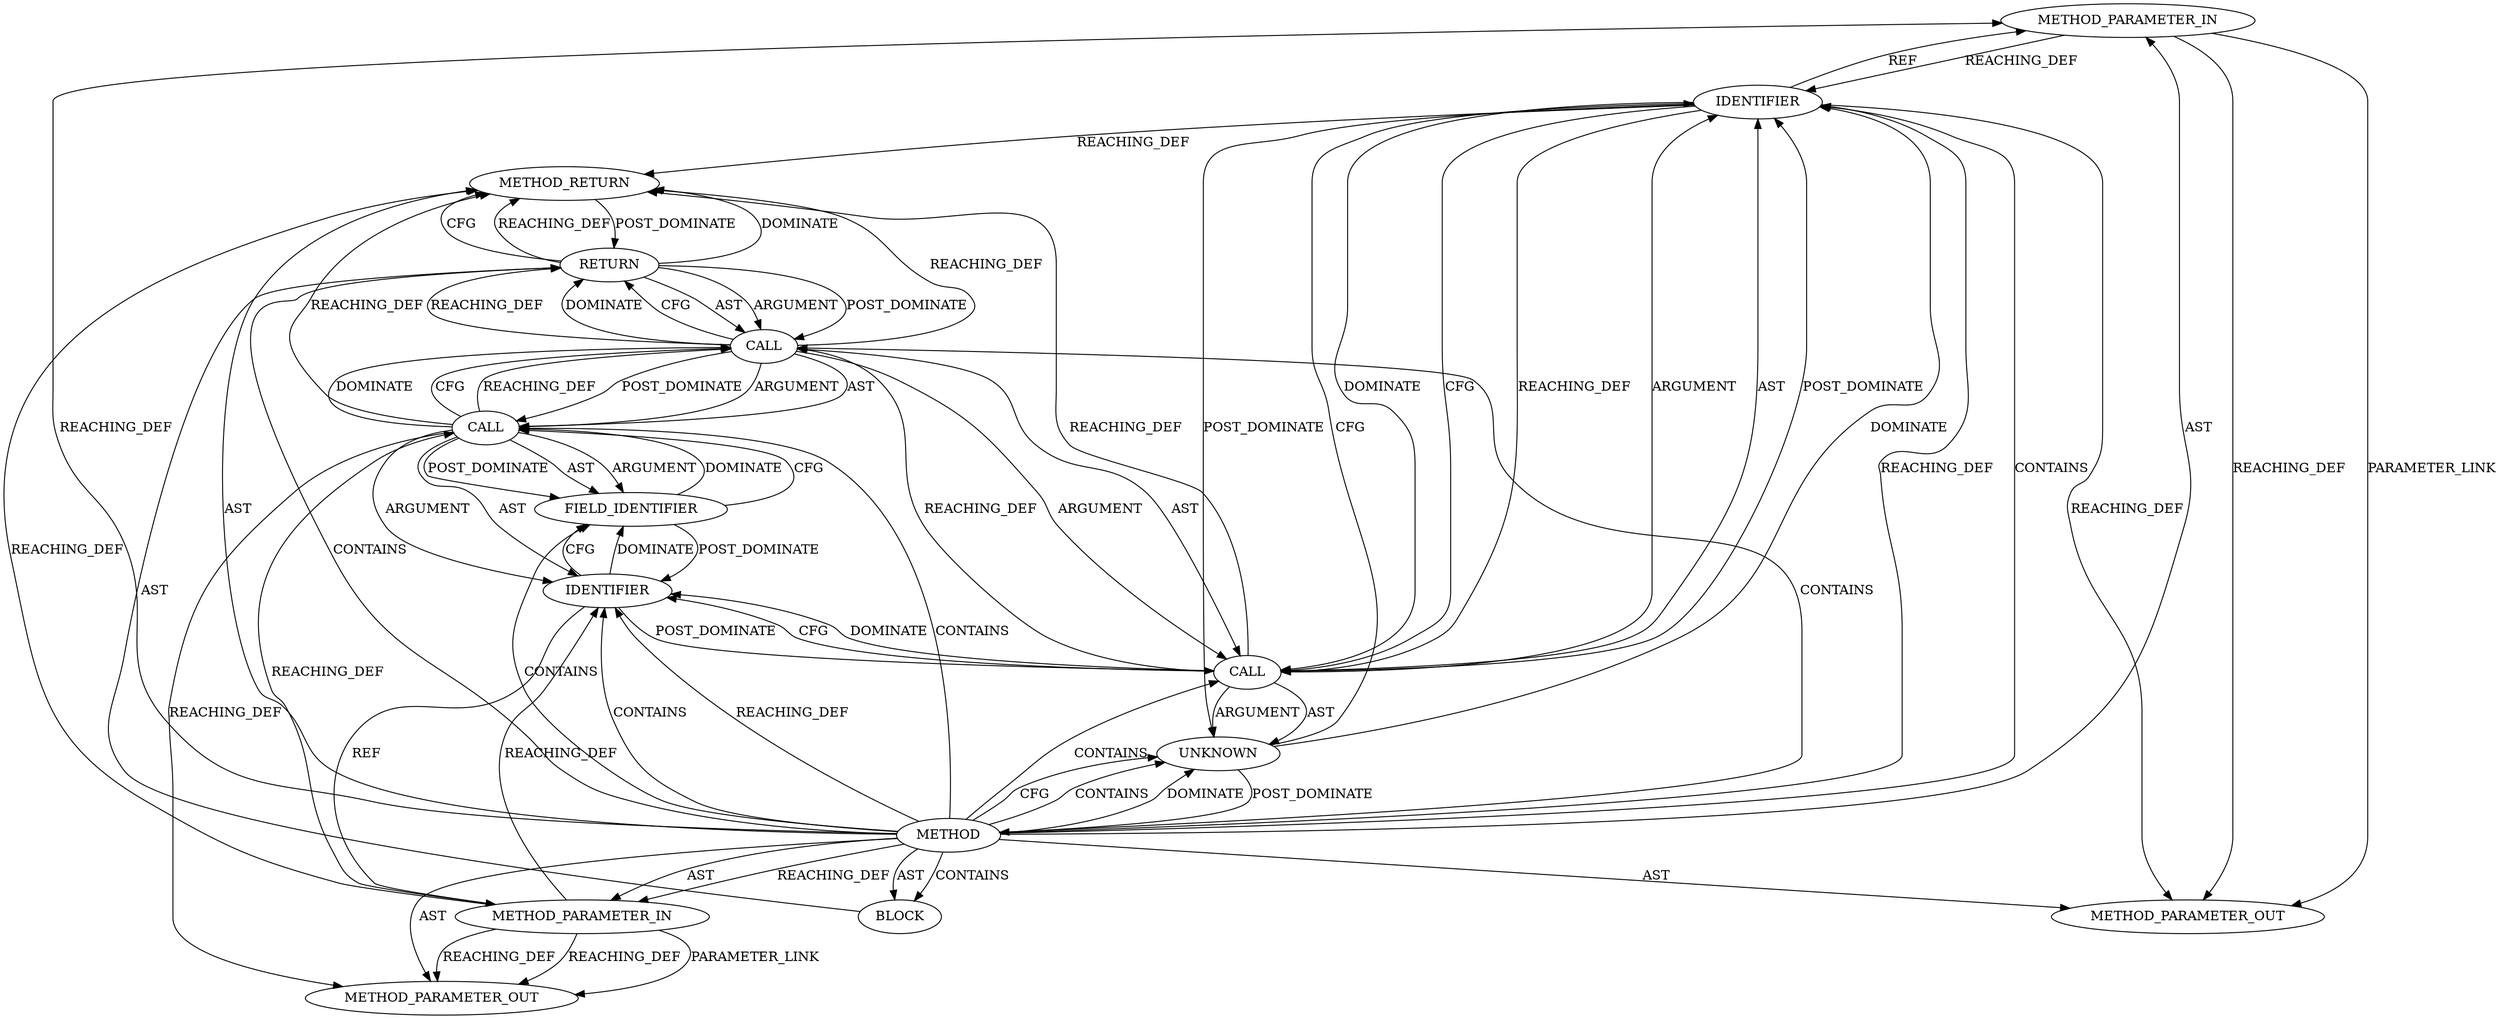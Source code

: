 digraph {
  102 [label=METHOD_PARAMETER_IN ORDER=1 CODE="struct tls_crypto_info *crypto_info" IS_VARIADIC=false COLUMN_NUMBER=38 LINE_NUMBER=94 TYPE_FULL_NAME="tls_crypto_info*" EVALUATION_STRATEGY="BY_VALUE" INDEX=1 NAME="crypto_info"]
  112 [label=FIELD_IDENTIFIER ORDER=2 ARGUMENT_INDEX=2 CODE="salt_offset" COLUMN_NUMBER=31 LINE_NUMBER=97 CANONICAL_NAME="salt_offset"]
  105 [label=RETURN ORDER=1 ARGUMENT_INDEX=-1 CODE="return (char *)crypto_info + cipher_desc->salt_offset;" COLUMN_NUMBER=2 LINE_NUMBER=97]
  21153 [label=METHOD_PARAMETER_OUT ORDER=2 CODE="const struct tls_cipher_desc *cipher_desc" IS_VARIADIC=false COLUMN_NUMBER=10 LINE_NUMBER=95 TYPE_FULL_NAME="tls_cipher_desc*" EVALUATION_STRATEGY="BY_VALUE" INDEX=2 NAME="cipher_desc"]
  107 [label=CALL ORDER=1 ARGUMENT_INDEX=1 CODE="(char *)crypto_info" COLUMN_NUMBER=9 METHOD_FULL_NAME="<operator>.cast" LINE_NUMBER=97 TYPE_FULL_NAME="<empty>" DISPATCH_TYPE="STATIC_DISPATCH" SIGNATURE="" NAME="<operator>.cast"]
  109 [label=IDENTIFIER ORDER=2 ARGUMENT_INDEX=2 CODE="crypto_info" COLUMN_NUMBER=17 LINE_NUMBER=97 TYPE_FULL_NAME="tls_crypto_info*" NAME="crypto_info"]
  101 [label=METHOD COLUMN_NUMBER=1 LINE_NUMBER=94 COLUMN_NUMBER_END=1 IS_EXTERNAL=false SIGNATURE="char* crypto_info_salt (tls_crypto_info*,tls_cipher_desc*)" NAME="crypto_info_salt" AST_PARENT_TYPE="TYPE_DECL" AST_PARENT_FULL_NAME="tls.h:<global>" ORDER=8 CODE="static inline char *crypto_info_salt(struct tls_crypto_info *crypto_info,
				     const struct tls_cipher_desc *cipher_desc)
{
	return (char *)crypto_info + cipher_desc->salt_offset;
}" FULL_NAME="crypto_info_salt" LINE_NUMBER_END=98 FILENAME="tls.h"]
  108 [label=UNKNOWN ORDER=1 PARSER_TYPE_NAME="CASTTypeId" ARGUMENT_INDEX=1 CODE="char *" COLUMN_NUMBER=10 LINE_NUMBER=97 TYPE_FULL_NAME="<empty>" CONTAINED_REF="<empty>"]
  110 [label=CALL ORDER=2 ARGUMENT_INDEX=2 CODE="cipher_desc->salt_offset" COLUMN_NUMBER=31 METHOD_FULL_NAME="<operator>.indirectFieldAccess" LINE_NUMBER=97 TYPE_FULL_NAME="<empty>" DISPATCH_TYPE="STATIC_DISPATCH" SIGNATURE="" NAME="<operator>.indirectFieldAccess"]
  104 [label=BLOCK ORDER=3 ARGUMENT_INDEX=-1 CODE="{
	return (char *)crypto_info + cipher_desc->salt_offset;
}" COLUMN_NUMBER=1 LINE_NUMBER=96 TYPE_FULL_NAME="void"]
  21152 [label=METHOD_PARAMETER_OUT ORDER=1 CODE="struct tls_crypto_info *crypto_info" IS_VARIADIC=false COLUMN_NUMBER=38 LINE_NUMBER=94 TYPE_FULL_NAME="tls_crypto_info*" EVALUATION_STRATEGY="BY_VALUE" INDEX=1 NAME="crypto_info"]
  111 [label=IDENTIFIER ORDER=1 ARGUMENT_INDEX=1 CODE="cipher_desc" COLUMN_NUMBER=31 LINE_NUMBER=97 TYPE_FULL_NAME="tls_cipher_desc*" NAME="cipher_desc"]
  106 [label=CALL ORDER=1 ARGUMENT_INDEX=-1 CODE="(char *)crypto_info + cipher_desc->salt_offset" COLUMN_NUMBER=9 METHOD_FULL_NAME="<operator>.addition" LINE_NUMBER=97 TYPE_FULL_NAME="<empty>" DISPATCH_TYPE="STATIC_DISPATCH" SIGNATURE="" NAME="<operator>.addition"]
  103 [label=METHOD_PARAMETER_IN ORDER=2 CODE="const struct tls_cipher_desc *cipher_desc" IS_VARIADIC=false COLUMN_NUMBER=10 LINE_NUMBER=95 TYPE_FULL_NAME="tls_cipher_desc*" EVALUATION_STRATEGY="BY_VALUE" INDEX=2 NAME="cipher_desc"]
  113 [label=METHOD_RETURN ORDER=4 CODE="RET" COLUMN_NUMBER=1 LINE_NUMBER=94 TYPE_FULL_NAME="char*" EVALUATION_STRATEGY="BY_VALUE"]
  110 -> 112 [label=ARGUMENT ]
  101 -> 111 [label=CONTAINS ]
  107 -> 108 [label=AST ]
  111 -> 107 [label=POST_DOMINATE ]
  109 -> 108 [label=POST_DOMINATE ]
  106 -> 105 [label=REACHING_DEF VARIABLE="(char *)crypto_info + cipher_desc->salt_offset"]
  112 -> 110 [label=DOMINATE ]
  105 -> 113 [label=DOMINATE ]
  108 -> 109 [label=CFG ]
  101 -> 21153 [label=AST ]
  112 -> 110 [label=CFG ]
  111 -> 103 [label=REF ]
  110 -> 106 [label=DOMINATE ]
  107 -> 111 [label=CFG ]
  105 -> 106 [label=AST ]
  101 -> 103 [label=REACHING_DEF VARIABLE=""]
  107 -> 111 [label=DOMINATE ]
  106 -> 105 [label=DOMINATE ]
  101 -> 105 [label=CONTAINS ]
  101 -> 110 [label=CONTAINS ]
  103 -> 21153 [label=REACHING_DEF VARIABLE="cipher_desc"]
  103 -> 21153 [label=REACHING_DEF VARIABLE="cipher_desc"]
  105 -> 113 [label=CFG ]
  111 -> 112 [label=CFG ]
  107 -> 108 [label=ARGUMENT ]
  103 -> 111 [label=REACHING_DEF VARIABLE="cipher_desc"]
  109 -> 21152 [label=REACHING_DEF VARIABLE="crypto_info"]
  107 -> 113 [label=REACHING_DEF VARIABLE="(char *)crypto_info"]
  109 -> 107 [label=DOMINATE ]
  101 -> 107 [label=CONTAINS ]
  106 -> 110 [label=POST_DOMINATE ]
  108 -> 109 [label=DOMINATE ]
  107 -> 109 [label=ARGUMENT ]
  108 -> 101 [label=POST_DOMINATE ]
  102 -> 21152 [label=PARAMETER_LINK ]
  101 -> 21152 [label=AST ]
  105 -> 113 [label=REACHING_DEF VARIABLE="<RET>"]
  101 -> 109 [label=REACHING_DEF VARIABLE=""]
  107 -> 106 [label=REACHING_DEF VARIABLE="(char *)crypto_info"]
  110 -> 111 [label=ARGUMENT ]
  104 -> 105 [label=AST ]
  111 -> 112 [label=DOMINATE ]
  101 -> 102 [label=AST ]
  101 -> 108 [label=CONTAINS ]
  101 -> 104 [label=CONTAINS ]
  101 -> 104 [label=AST ]
  110 -> 112 [label=POST_DOMINATE ]
  107 -> 109 [label=AST ]
  106 -> 113 [label=REACHING_DEF VARIABLE="(char *)crypto_info + cipher_desc->salt_offset"]
  110 -> 106 [label=CFG ]
  106 -> 110 [label=ARGUMENT ]
  101 -> 108 [label=DOMINATE ]
  101 -> 103 [label=AST ]
  110 -> 112 [label=AST ]
  101 -> 113 [label=AST ]
  105 -> 106 [label=ARGUMENT ]
  107 -> 109 [label=POST_DOMINATE ]
  106 -> 105 [label=CFG ]
  106 -> 107 [label=AST ]
  113 -> 105 [label=POST_DOMINATE ]
  109 -> 113 [label=REACHING_DEF VARIABLE="crypto_info"]
  109 -> 107 [label=CFG ]
  103 -> 110 [label=REACHING_DEF VARIABLE="cipher_desc"]
  106 -> 110 [label=AST ]
  106 -> 107 [label=ARGUMENT ]
  102 -> 109 [label=REACHING_DEF VARIABLE="crypto_info"]
  110 -> 21153 [label=REACHING_DEF VARIABLE="cipher_desc->salt_offset"]
  110 -> 111 [label=AST ]
  102 -> 21152 [label=REACHING_DEF VARIABLE="crypto_info"]
  109 -> 107 [label=REACHING_DEF VARIABLE="crypto_info"]
  103 -> 113 [label=REACHING_DEF VARIABLE="cipher_desc"]
  101 -> 112 [label=CONTAINS ]
  101 -> 106 [label=CONTAINS ]
  110 -> 113 [label=REACHING_DEF VARIABLE="cipher_desc->salt_offset"]
  109 -> 102 [label=REF ]
  101 -> 109 [label=CONTAINS ]
  105 -> 106 [label=POST_DOMINATE ]
  112 -> 111 [label=POST_DOMINATE ]
  110 -> 106 [label=REACHING_DEF VARIABLE="cipher_desc->salt_offset"]
  103 -> 21153 [label=PARAMETER_LINK ]
  101 -> 108 [label=CFG ]
  101 -> 102 [label=REACHING_DEF VARIABLE=""]
  101 -> 111 [label=REACHING_DEF VARIABLE=""]
}
